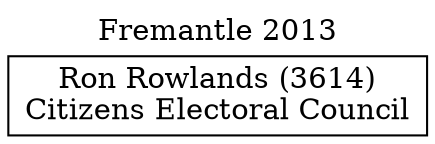// House preference flow
digraph "Ron Rowlands (3614)_Fremantle_2013" {
	graph [label="Fremantle 2013" labelloc=t mclimit=10]
	node [shape=box]
	"Ron Rowlands (3614)" [label="Ron Rowlands (3614)
Citizens Electoral Council"]
}
